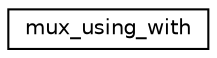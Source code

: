 digraph "Graphical Class Hierarchy"
{
 // LATEX_PDF_SIZE
  edge [fontname="Helvetica",fontsize="10",labelfontname="Helvetica",labelfontsize="10"];
  node [fontname="Helvetica",fontsize="10",shape=record];
  rankdir="LR";
  Node0 [label="mux_using_with",height=0.2,width=0.4,color="black", fillcolor="white", style="filled",URL="$classmux__using__with.html",tooltip="Mux entity brief description Detailed description of this mux design element."];
}
